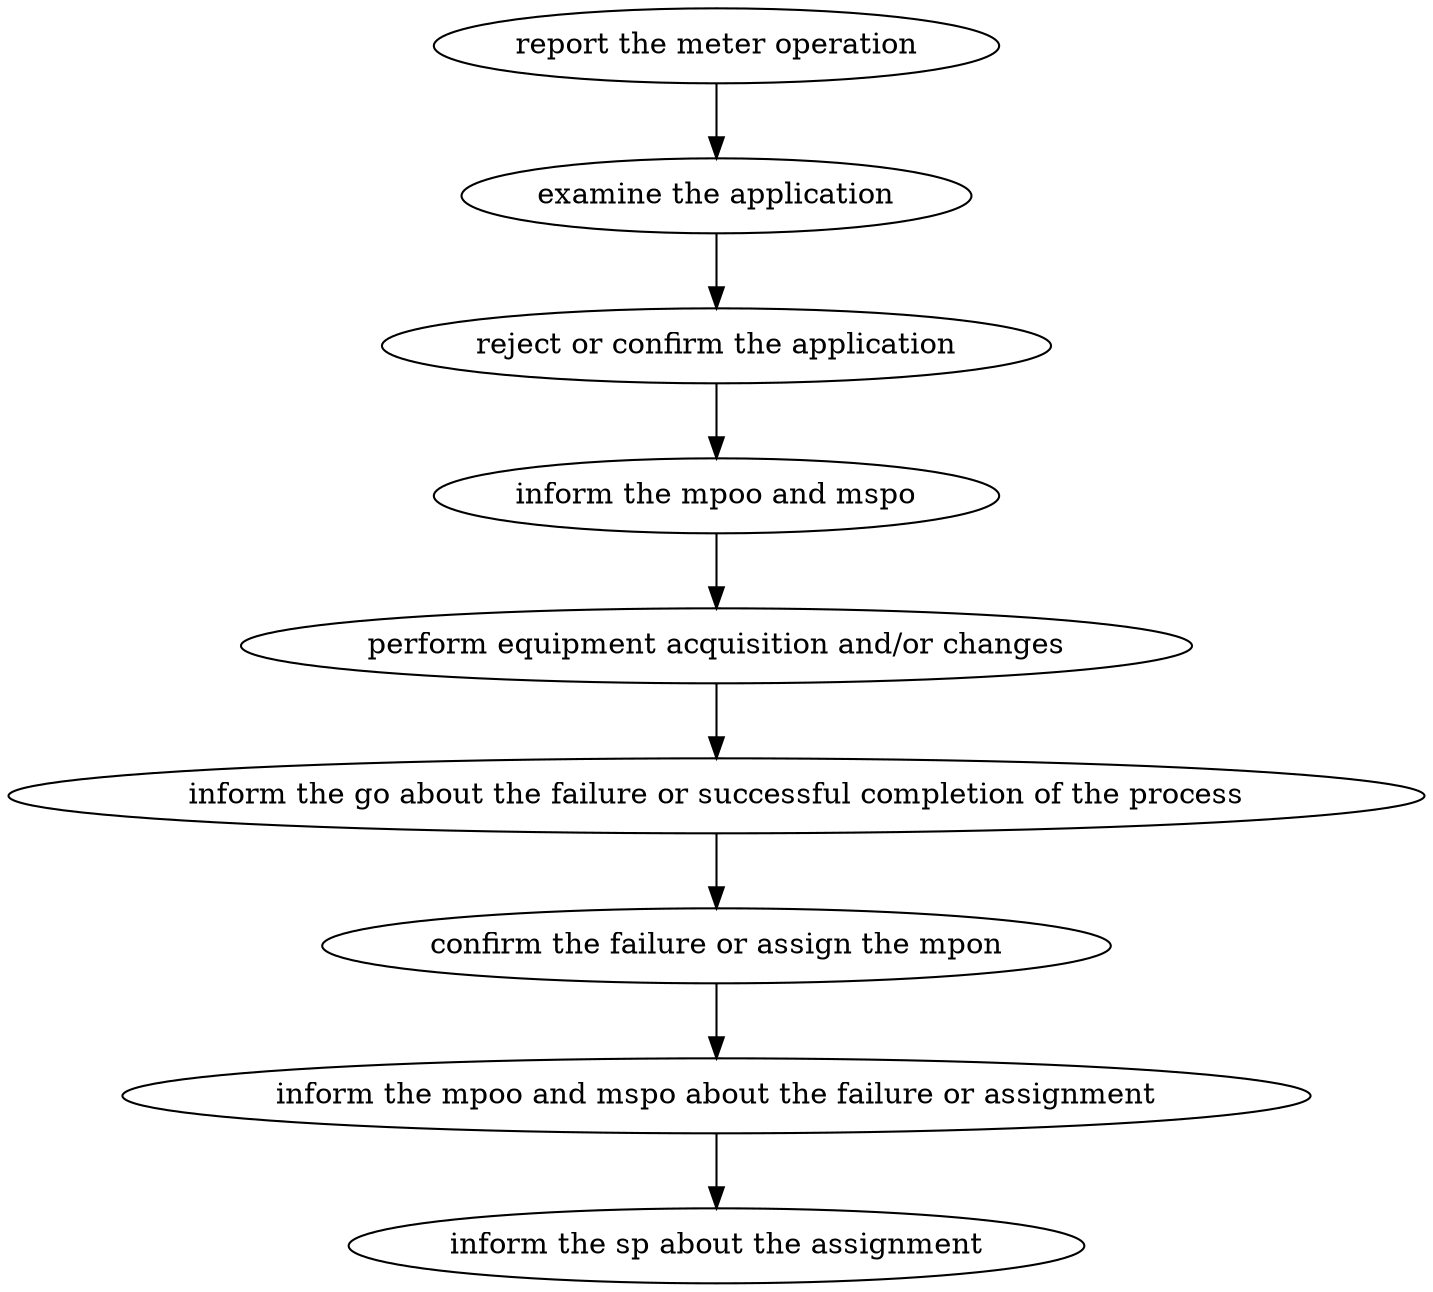 strict digraph "doc-10.2" {
	graph [name="doc-10.2"];
	"report the meter operation"	[attrs="{'type': 'Activity', 'label': 'report the meter operation'}"];
	"examine the application"	[attrs="{'type': 'Activity', 'label': 'examine the application'}"];
	"report the meter operation" -> "examine the application"	[attrs="{'type': 'flow', 'label': 'flow'}"];
	"reject or confirm the application"	[attrs="{'type': 'Activity', 'label': 'reject or confirm the application'}"];
	"examine the application" -> "reject or confirm the application"	[attrs="{'type': 'flow', 'label': 'flow'}"];
	"inform the mpoo and mspo"	[attrs="{'type': 'Activity', 'label': 'inform the mpoo and mspo'}"];
	"reject or confirm the application" -> "inform the mpoo and mspo"	[attrs="{'type': 'flow', 'label': 'flow'}"];
	"perform equipment acquisition and/or changes"	[attrs="{'type': 'Activity', 'label': 'perform equipment acquisition and/or changes'}"];
	"inform the mpoo and mspo" -> "perform equipment acquisition and/or changes"	[attrs="{'type': 'flow', 'label': 'flow'}"];
	"inform the go about the failure or successful completion of the process"	[attrs="{'type': 'Activity', 'label': 'inform the go about the failure or successful completion of the process'}"];
	"perform equipment acquisition and/or changes" -> "inform the go about the failure or successful completion of the process"	[attrs="{'type': 'flow', 'label': 'flow'}"];
	"confirm the failure or assign the mpon"	[attrs="{'type': 'Activity', 'label': 'confirm the failure or assign the mpon'}"];
	"inform the go about the failure or successful completion of the process" -> "confirm the failure or assign the mpon"	[attrs="{'type': 'flow', 'label': 'flow'}"];
	"inform the mpoo and mspo about the failure or assignment"	[attrs="{'type': 'Activity', 'label': 'inform the mpoo and mspo about the failure or assignment'}"];
	"confirm the failure or assign the mpon" -> "inform the mpoo and mspo about the failure or assignment"	[attrs="{'type': 'flow', 'label': 'flow'}"];
	"inform the sp about the assignment"	[attrs="{'type': 'Activity', 'label': 'inform the sp about the assignment'}"];
	"inform the mpoo and mspo about the failure or assignment" -> "inform the sp about the assignment"	[attrs="{'type': 'flow', 'label': 'flow'}"];
}
